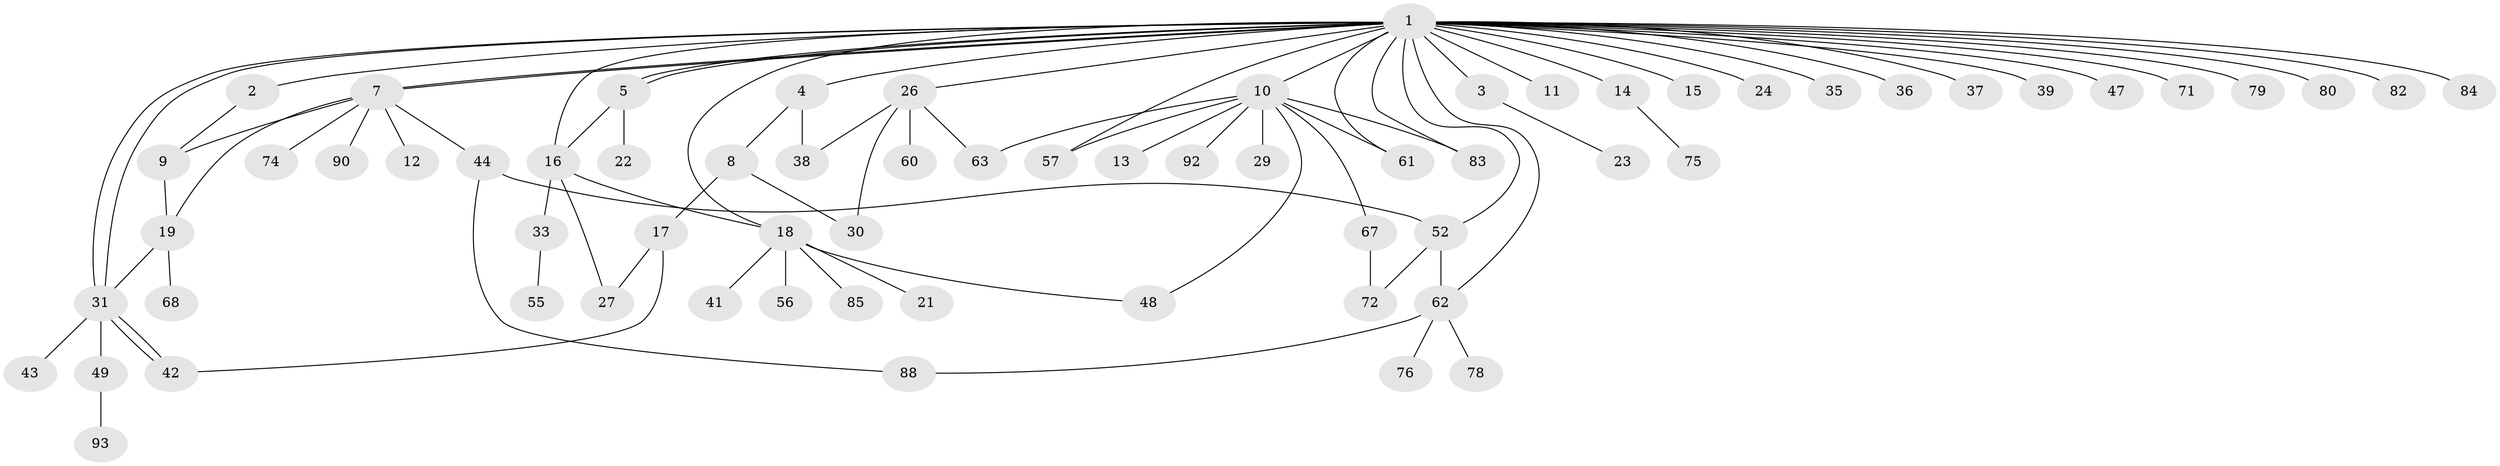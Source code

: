 // Generated by graph-tools (version 1.1) at 2025/51/02/27/25 19:51:58]
// undirected, 66 vertices, 87 edges
graph export_dot {
graph [start="1"]
  node [color=gray90,style=filled];
  1 [super="+64"];
  2;
  3 [super="+50"];
  4 [super="+6"];
  5 [super="+77"];
  7 [super="+54"];
  8 [super="+32"];
  9 [super="+28"];
  10 [super="+59"];
  11;
  12;
  13;
  14 [super="+25"];
  15 [super="+69"];
  16;
  17 [super="+51"];
  18 [super="+40"];
  19 [super="+20"];
  21 [super="+53"];
  22;
  23 [super="+34"];
  24;
  26 [super="+86"];
  27;
  29;
  30;
  31 [super="+81"];
  33;
  35;
  36;
  37;
  38 [super="+46"];
  39;
  41;
  42 [super="+65"];
  43 [super="+45"];
  44;
  47;
  48;
  49 [super="+66"];
  52 [super="+58"];
  55;
  56 [super="+70"];
  57;
  60;
  61;
  62 [super="+89"];
  63 [super="+91"];
  67 [super="+73"];
  68;
  71;
  72;
  74;
  75;
  76;
  78;
  79;
  80;
  82;
  83 [super="+87"];
  84;
  85;
  88;
  90;
  92;
  93;
  1 -- 2;
  1 -- 3;
  1 -- 4;
  1 -- 5;
  1 -- 5;
  1 -- 7;
  1 -- 7;
  1 -- 10;
  1 -- 11;
  1 -- 14;
  1 -- 15;
  1 -- 16;
  1 -- 18;
  1 -- 24;
  1 -- 26;
  1 -- 31;
  1 -- 31;
  1 -- 35;
  1 -- 36;
  1 -- 37;
  1 -- 39;
  1 -- 47;
  1 -- 57;
  1 -- 61;
  1 -- 71;
  1 -- 79;
  1 -- 80;
  1 -- 82;
  1 -- 83;
  1 -- 84;
  1 -- 62;
  1 -- 52;
  2 -- 9;
  3 -- 23;
  4 -- 8;
  4 -- 38;
  5 -- 16;
  5 -- 22;
  7 -- 9;
  7 -- 12;
  7 -- 19;
  7 -- 44;
  7 -- 74;
  7 -- 90;
  8 -- 17;
  8 -- 30;
  9 -- 19;
  10 -- 13;
  10 -- 29;
  10 -- 57;
  10 -- 63;
  10 -- 48;
  10 -- 83;
  10 -- 67;
  10 -- 92;
  10 -- 61;
  14 -- 75;
  16 -- 18;
  16 -- 27;
  16 -- 33;
  17 -- 27;
  17 -- 42;
  18 -- 21;
  18 -- 48;
  18 -- 56;
  18 -- 85;
  18 -- 41;
  19 -- 31;
  19 -- 68;
  26 -- 38;
  26 -- 60;
  26 -- 30;
  26 -- 63;
  31 -- 42;
  31 -- 42;
  31 -- 43;
  31 -- 49;
  33 -- 55;
  44 -- 52;
  44 -- 88;
  49 -- 93;
  52 -- 62;
  52 -- 72;
  62 -- 76;
  62 -- 78;
  62 -- 88;
  67 -- 72;
}

